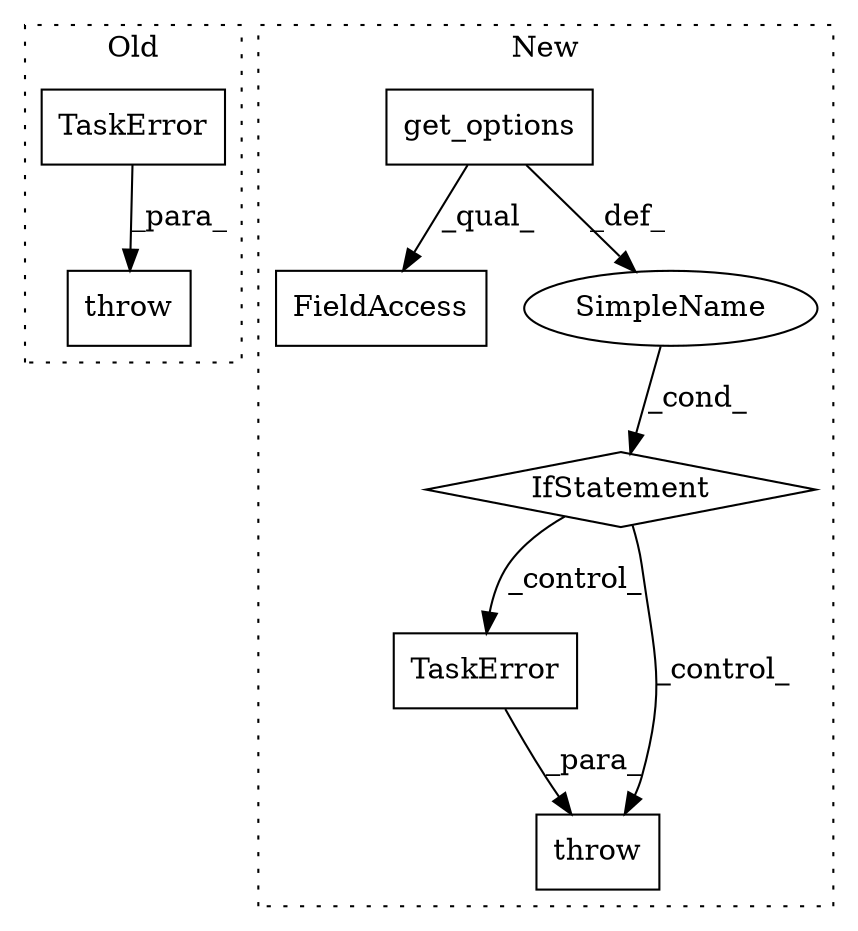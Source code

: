 digraph G {
subgraph cluster0 {
1 [label="TaskError" a="32" s="11630,11753" l="10,1" shape="box"];
3 [label="throw" a="53" s="11624" l="6" shape="box"];
label = "Old";
style="dotted";
}
subgraph cluster1 {
2 [label="get_options" a="32" s="12524" l="13" shape="box"];
4 [label="FieldAccess" a="22" s="12519" l="32" shape="box"];
5 [label="TaskError" a="32" s="12795,12919" l="10,1" shape="box"];
6 [label="throw" a="53" s="12789" l="6" shape="box"];
7 [label="SimpleName" a="42" s="" l="" shape="ellipse"];
8 [label="IfStatement" a="25" s="12499,12587" l="4,2" shape="diamond"];
label = "New";
style="dotted";
}
1 -> 3 [label="_para_"];
2 -> 4 [label="_qual_"];
2 -> 7 [label="_def_"];
5 -> 6 [label="_para_"];
7 -> 8 [label="_cond_"];
8 -> 5 [label="_control_"];
8 -> 6 [label="_control_"];
}